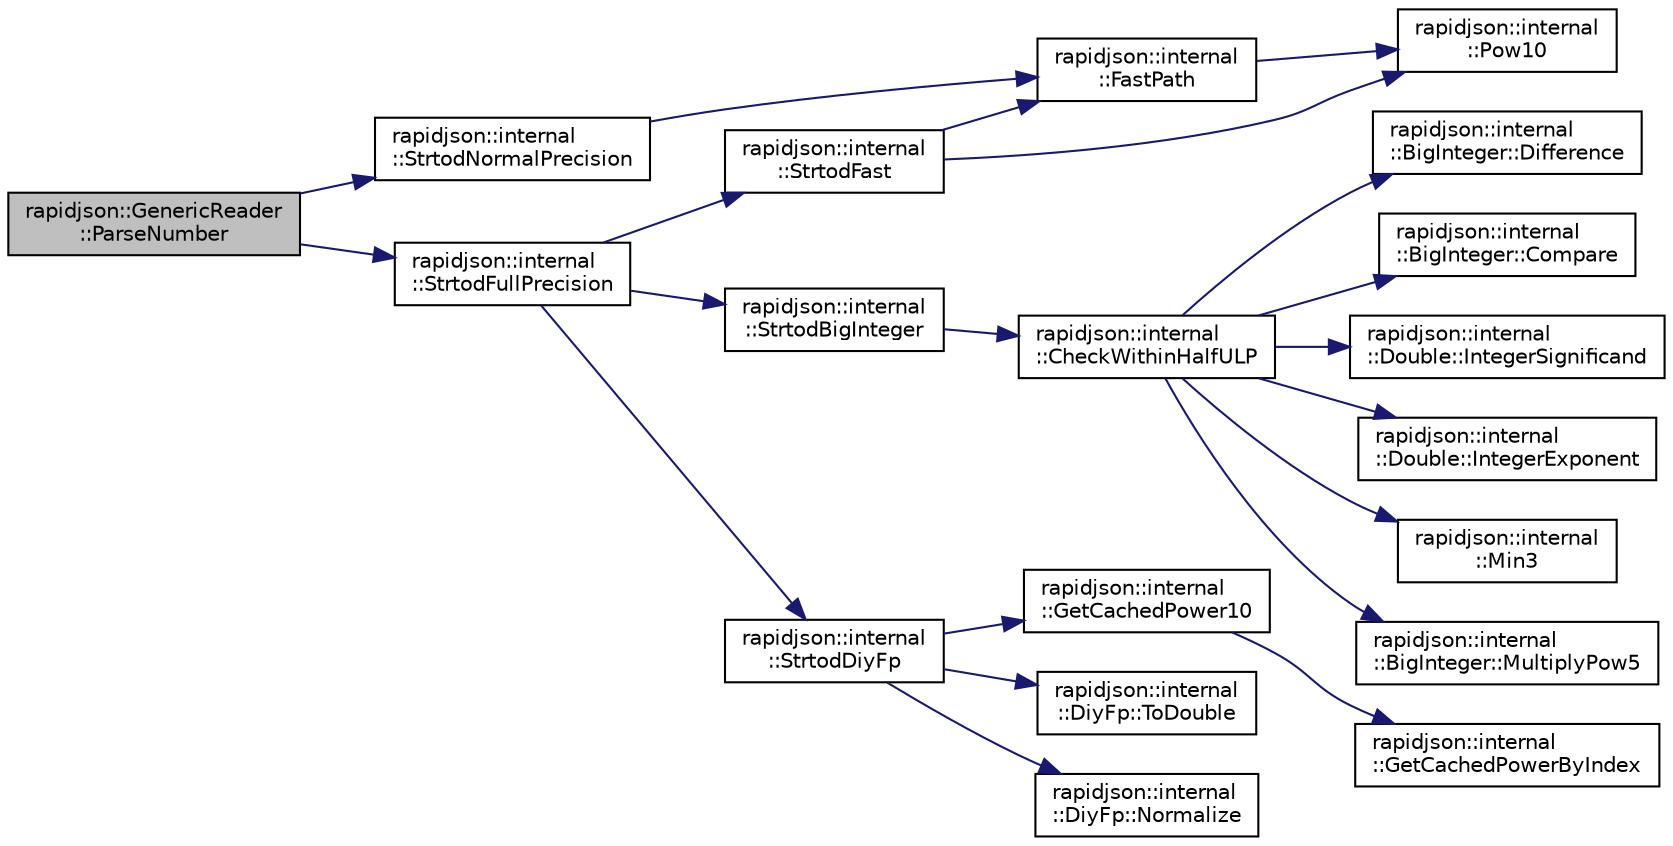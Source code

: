 digraph "rapidjson::GenericReader::ParseNumber"
{
 // INTERACTIVE_SVG=YES
 // LATEX_PDF_SIZE
  edge [fontname="Helvetica",fontsize="10",labelfontname="Helvetica",labelfontsize="10"];
  node [fontname="Helvetica",fontsize="10",shape=record];
  rankdir="LR";
  Node43 [label="rapidjson::GenericReader\l::ParseNumber",height=0.2,width=0.4,color="black", fillcolor="grey75", style="filled", fontcolor="black",tooltip=" "];
  Node43 -> Node44 [color="midnightblue",fontsize="10",style="solid",fontname="Helvetica"];
  Node44 [label="rapidjson::internal\l::StrtodFullPrecision",height=0.2,width=0.4,color="black", fillcolor="white", style="filled",URL="$namespacerapidjson_1_1internal.html#afdec628bd595f8aca4ff74ec9e3c88f2",tooltip=" "];
  Node44 -> Node45 [color="midnightblue",fontsize="10",style="solid",fontname="Helvetica"];
  Node45 [label="rapidjson::internal\l::StrtodFast",height=0.2,width=0.4,color="black", fillcolor="white", style="filled",URL="$namespacerapidjson_1_1internal.html#acfd06fe2a2709ad372a373f0921e9571",tooltip=" "];
  Node45 -> Node46 [color="midnightblue",fontsize="10",style="solid",fontname="Helvetica"];
  Node46 [label="rapidjson::internal\l::Pow10",height=0.2,width=0.4,color="black", fillcolor="white", style="filled",URL="$namespacerapidjson_1_1internal.html#aba2871b1440237f69acb5ae602407bf9",tooltip="Computes integer powers of 10 in double (10.0^n)."];
  Node45 -> Node47 [color="midnightblue",fontsize="10",style="solid",fontname="Helvetica"];
  Node47 [label="rapidjson::internal\l::FastPath",height=0.2,width=0.4,color="black", fillcolor="white", style="filled",URL="$namespacerapidjson_1_1internal.html#aadfc08b386baffa85f618e0ef0e2f188",tooltip=" "];
  Node47 -> Node46 [color="midnightblue",fontsize="10",style="solid",fontname="Helvetica"];
  Node44 -> Node48 [color="midnightblue",fontsize="10",style="solid",fontname="Helvetica"];
  Node48 [label="rapidjson::internal\l::StrtodDiyFp",height=0.2,width=0.4,color="black", fillcolor="white", style="filled",URL="$namespacerapidjson_1_1internal.html#a2005b2ac382e70120987b7889476d01f",tooltip=" "];
  Node48 -> Node49 [color="midnightblue",fontsize="10",style="solid",fontname="Helvetica"];
  Node49 [label="rapidjson::internal\l::DiyFp::Normalize",height=0.2,width=0.4,color="black", fillcolor="white", style="filled",URL="$structrapidjson_1_1internal_1_1_diy_fp.html#aa20a0598c891880ee34e8dca914f0117",tooltip=" "];
  Node48 -> Node50 [color="midnightblue",fontsize="10",style="solid",fontname="Helvetica"];
  Node50 [label="rapidjson::internal\l::GetCachedPower10",height=0.2,width=0.4,color="black", fillcolor="white", style="filled",URL="$namespacerapidjson_1_1internal.html#a21de5a1527938da9b57c84699ce519e7",tooltip=" "];
  Node50 -> Node51 [color="midnightblue",fontsize="10",style="solid",fontname="Helvetica"];
  Node51 [label="rapidjson::internal\l::GetCachedPowerByIndex",height=0.2,width=0.4,color="black", fillcolor="white", style="filled",URL="$namespacerapidjson_1_1internal.html#a25a77e349cce869daae13c1bdd058d4a",tooltip=" "];
  Node48 -> Node52 [color="midnightblue",fontsize="10",style="solid",fontname="Helvetica"];
  Node52 [label="rapidjson::internal\l::DiyFp::ToDouble",height=0.2,width=0.4,color="black", fillcolor="white", style="filled",URL="$structrapidjson_1_1internal_1_1_diy_fp.html#ae41b272b0beb25d936c5d79bd5fde310",tooltip=" "];
  Node44 -> Node53 [color="midnightblue",fontsize="10",style="solid",fontname="Helvetica"];
  Node53 [label="rapidjson::internal\l::StrtodBigInteger",height=0.2,width=0.4,color="black", fillcolor="white", style="filled",URL="$namespacerapidjson_1_1internal.html#aeb0c7910094111c91cd31339bf707950",tooltip=" "];
  Node53 -> Node54 [color="midnightblue",fontsize="10",style="solid",fontname="Helvetica"];
  Node54 [label="rapidjson::internal\l::CheckWithinHalfULP",height=0.2,width=0.4,color="black", fillcolor="white", style="filled",URL="$namespacerapidjson_1_1internal.html#a1c9faaa8ff1461a84ee35c04c7b926c5",tooltip=" "];
  Node54 -> Node55 [color="midnightblue",fontsize="10",style="solid",fontname="Helvetica"];
  Node55 [label="rapidjson::internal\l::Double::IntegerSignificand",height=0.2,width=0.4,color="black", fillcolor="white", style="filled",URL="$classrapidjson_1_1internal_1_1_double.html#a91859964023326d3678b9b14b8dd2a16",tooltip=" "];
  Node54 -> Node56 [color="midnightblue",fontsize="10",style="solid",fontname="Helvetica"];
  Node56 [label="rapidjson::internal\l::Double::IntegerExponent",height=0.2,width=0.4,color="black", fillcolor="white", style="filled",URL="$classrapidjson_1_1internal_1_1_double.html#a5d75c8b17eb36703ea78d940b85c5364",tooltip=" "];
  Node54 -> Node57 [color="midnightblue",fontsize="10",style="solid",fontname="Helvetica"];
  Node57 [label="rapidjson::internal\l::Min3",height=0.2,width=0.4,color="black", fillcolor="white", style="filled",URL="$namespacerapidjson_1_1internal.html#a7d72423e8173159a0d90cac2f2ef6b8a",tooltip=" "];
  Node54 -> Node58 [color="midnightblue",fontsize="10",style="solid",fontname="Helvetica"];
  Node58 [label="rapidjson::internal\l::BigInteger::MultiplyPow5",height=0.2,width=0.4,color="black", fillcolor="white", style="filled",URL="$classrapidjson_1_1internal_1_1_big_integer.html#a60c5fbdcd9992177d25bda441e5d49bb",tooltip=" "];
  Node54 -> Node59 [color="midnightblue",fontsize="10",style="solid",fontname="Helvetica"];
  Node59 [label="rapidjson::internal\l::BigInteger::Difference",height=0.2,width=0.4,color="black", fillcolor="white", style="filled",URL="$classrapidjson_1_1internal_1_1_big_integer.html#a23baf787c5ab4a2992bed7f7e260ed9e",tooltip=" "];
  Node54 -> Node60 [color="midnightblue",fontsize="10",style="solid",fontname="Helvetica"];
  Node60 [label="rapidjson::internal\l::BigInteger::Compare",height=0.2,width=0.4,color="black", fillcolor="white", style="filled",URL="$classrapidjson_1_1internal_1_1_big_integer.html#a4fe28d5e962cd9ad471536508ce47fdb",tooltip=" "];
  Node43 -> Node61 [color="midnightblue",fontsize="10",style="solid",fontname="Helvetica"];
  Node61 [label="rapidjson::internal\l::StrtodNormalPrecision",height=0.2,width=0.4,color="black", fillcolor="white", style="filled",URL="$namespacerapidjson_1_1internal.html#a0173579d8f2b3724583f64758beb8e69",tooltip=" "];
  Node61 -> Node47 [color="midnightblue",fontsize="10",style="solid",fontname="Helvetica"];
}
